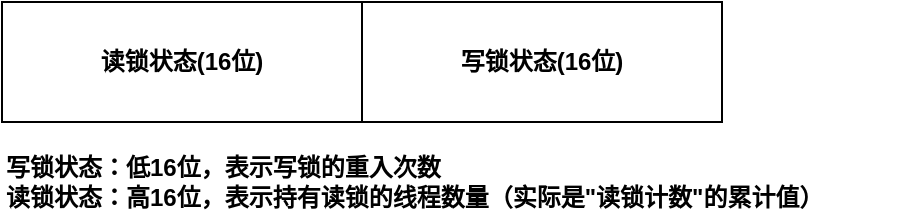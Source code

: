 <mxfile version="27.2.0">
  <diagram name="第 1 页" id="RdpMkjnUjISKkWqfYwgr">
    <mxGraphModel dx="1025" dy="447" grid="1" gridSize="10" guides="1" tooltips="1" connect="1" arrows="1" fold="1" page="1" pageScale="1" pageWidth="827" pageHeight="1169" math="0" shadow="0">
      <root>
        <mxCell id="0" />
        <mxCell id="1" parent="0" />
        <mxCell id="9RxsGx5iGSG62uhtiDJO-5" value="" style="group" vertex="1" connectable="0" parent="1">
          <mxGeometry x="230" y="380" width="360" height="60" as="geometry" />
        </mxCell>
        <mxCell id="9RxsGx5iGSG62uhtiDJO-1" value="" style="rounded=0;whiteSpace=wrap;html=1;" vertex="1" parent="9RxsGx5iGSG62uhtiDJO-5">
          <mxGeometry width="180" height="60" as="geometry" />
        </mxCell>
        <mxCell id="9RxsGx5iGSG62uhtiDJO-2" value="" style="rounded=0;whiteSpace=wrap;html=1;" vertex="1" parent="9RxsGx5iGSG62uhtiDJO-5">
          <mxGeometry x="180" width="180" height="60" as="geometry" />
        </mxCell>
        <mxCell id="9RxsGx5iGSG62uhtiDJO-3" value="&lt;b&gt;读锁状态(16位)&lt;/b&gt;" style="text;strokeColor=none;align=center;fillColor=none;html=1;verticalAlign=middle;whiteSpace=wrap;rounded=0;" vertex="1" parent="9RxsGx5iGSG62uhtiDJO-5">
          <mxGeometry x="45" y="15" width="90" height="30" as="geometry" />
        </mxCell>
        <mxCell id="9RxsGx5iGSG62uhtiDJO-4" value="&lt;b&gt;写锁状态(16位)&lt;/b&gt;" style="text;strokeColor=none;align=center;fillColor=none;html=1;verticalAlign=middle;whiteSpace=wrap;rounded=0;" vertex="1" parent="9RxsGx5iGSG62uhtiDJO-5">
          <mxGeometry x="225" y="15" width="90" height="30" as="geometry" />
        </mxCell>
        <mxCell id="9RxsGx5iGSG62uhtiDJO-7" value="&lt;div&gt;&lt;b&gt;写锁状态：低16位，表示写锁的重入次数&lt;/b&gt;&lt;/div&gt;&lt;div&gt;&lt;b&gt;读锁状态：高16位，表示持有读锁的线程数量（实际是&quot;读锁计数&quot;的累计值）&lt;/b&gt;&lt;/div&gt;" style="text;strokeColor=none;align=left;fillColor=none;html=1;verticalAlign=middle;whiteSpace=wrap;rounded=0;" vertex="1" parent="1">
          <mxGeometry x="230" y="450" width="450" height="40" as="geometry" />
        </mxCell>
      </root>
    </mxGraphModel>
  </diagram>
</mxfile>
